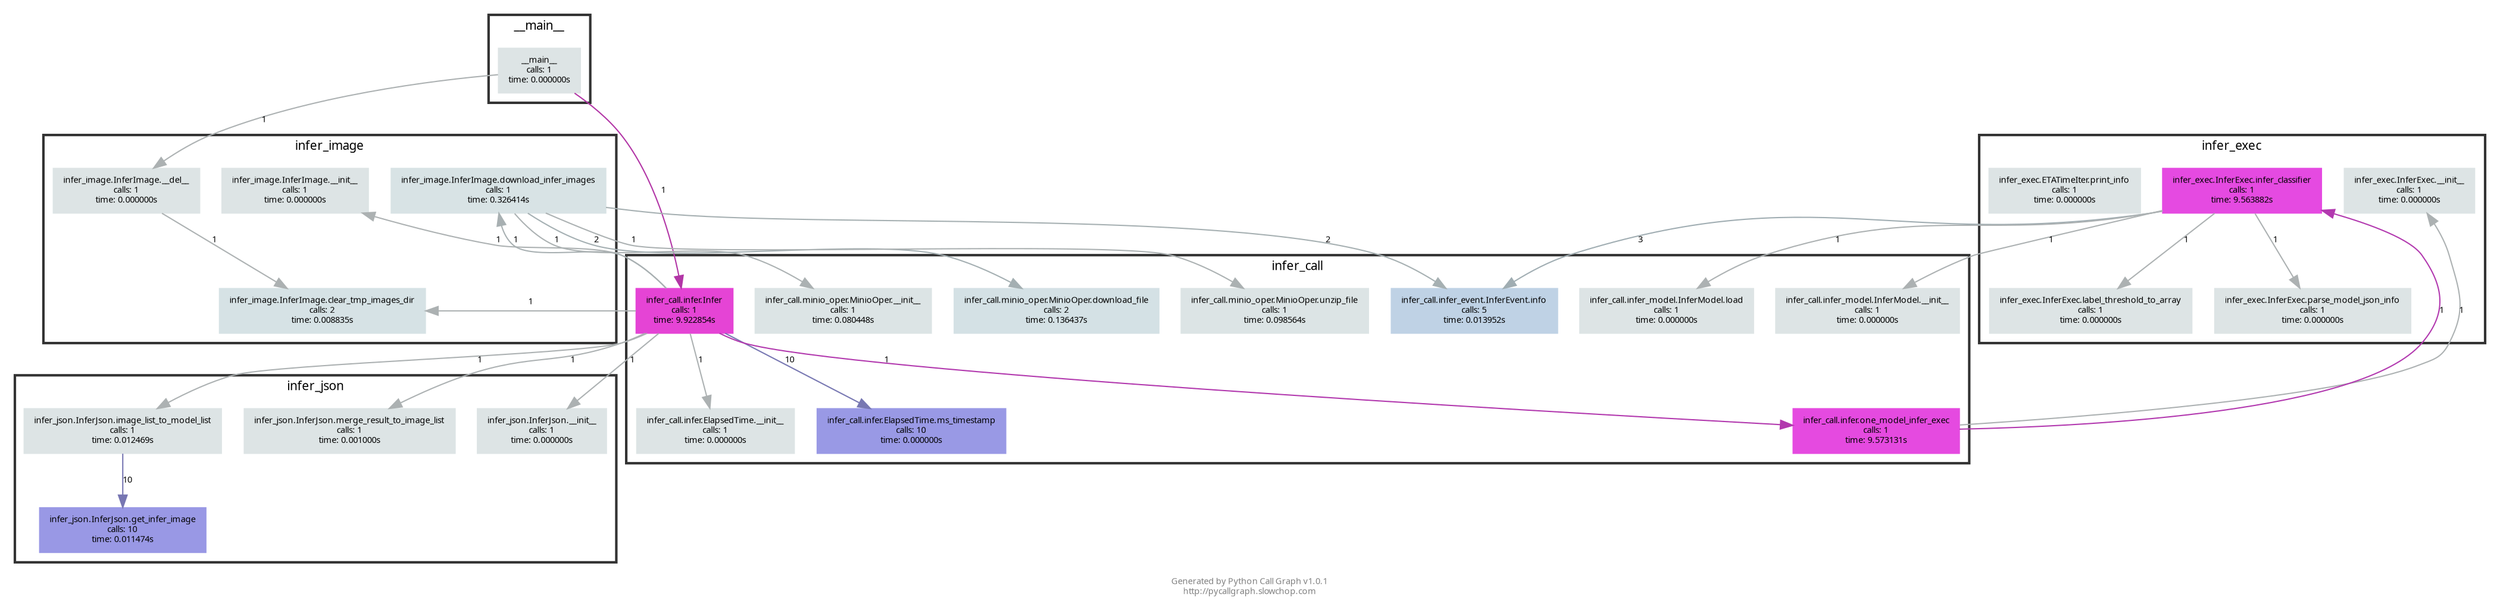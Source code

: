 digraph G {

    // Attributes
    graph [ overlap = "scalexy", fontname = "Verdana", fontsize = "7", fontcolor = "#0000007f", label = "Generated by Python Call Graph v1.0.1\nhttp://pycallgraph.slowchop.com" ];
    node [ fontname = "Verdana", fontsize = "7", fontcolor = "#000000ff", style = "filled", shape = "rect" ];
    edge [ fontname = "Verdana", fontsize = "7", fontcolor = "#000000ff" ];

    // Groups
    subgraph "cluster___main__" { "__main__"; label = "__main__"; fontsize = "10"; fontcolor = "black"; style = "bold"; color="#000000cc"; }
    subgraph "cluster_infer_call" { "infer_call.infer.Infer" "infer_call.infer.ElapsedTime.__init__" "infer_call.infer.ElapsedTime.ms_timestamp" "infer_call.minio_oper.MinioOper.__init__" "infer_call.minio_oper.MinioOper.download_file" "infer_call.minio_oper.MinioOper.unzip_file" "infer_call.infer_event.InferEvent.info" "infer_call.infer.one_model_infer_exec" "infer_call.infer_model.InferModel.__init__" "infer_call.infer_model.InferModel.load"; label = "infer_call"; fontsize = "10"; fontcolor = "black"; style = "bold"; color="#000000cc"; }
    subgraph "cluster_infer_image" { "infer_image.InferImage.__init__" "infer_image.InferImage.download_infer_images" "infer_image.InferImage.clear_tmp_images_dir" "infer_image.InferImage.__del__"; label = "infer_image"; fontsize = "10"; fontcolor = "black"; style = "bold"; color="#000000cc"; }
    subgraph "cluster_infer_json" { "infer_json.InferJson.__init__" "infer_json.InferJson.image_list_to_model_list" "infer_json.InferJson.get_infer_image" "infer_json.InferJson.merge_result_to_image_list"; label = "infer_json"; fontsize = "10"; fontcolor = "black"; style = "bold"; color="#000000cc"; }
    subgraph "cluster_infer_exec" { "infer_exec.InferExec.__init__" "infer_exec.InferExec.infer_classifier" "infer_exec.InferExec.parse_model_json_info" "infer_exec.InferExec.label_threshold_to_array" "infer_exec.ETATimeIter.print_info"; label = "infer_exec"; fontsize = "10"; fontcolor = "black"; style = "bold"; color="#000000cc"; }

    // Nodes
    "__main__" [color = "#dde4e5ff", label = "__main__\ncalls: 1\ntime: 0.000000s"];
    "infer_call.infer.Infer" [color = "#e544d5ff", label = "infer_call.infer.Infer\ncalls: 1\ntime: 9.922854s"];
    "infer_call.infer.ElapsedTime.__init__" [color = "#dde4e5ff", label = "infer_call.infer.ElapsedTime.__init__\ncalls: 1\ntime: 0.000000s"];
    "infer_call.infer.ElapsedTime.ms_timestamp" [color = "#9999e5ff", label = "infer_call.infer.ElapsedTime.ms_timestamp\ncalls: 10\ntime: 0.000000s"];
    "infer_image.InferImage.__init__" [color = "#dde4e5ff", label = "infer_image.InferImage.__init__\ncalls: 1\ntime: 0.000000s"];
    "infer_image.InferImage.download_infer_images" [color = "#d8e3e5ff", label = "infer_image.InferImage.download_infer_images\ncalls: 1\ntime: 0.326414s"];
    "infer_call.minio_oper.MinioOper.__init__" [color = "#dce4e5ff", label = "infer_call.minio_oper.MinioOper.__init__\ncalls: 1\ntime: 0.080448s"];
    "infer_call.minio_oper.MinioOper.download_file" [color = "#d4e1e5ff", label = "infer_call.minio_oper.MinioOper.download_file\ncalls: 2\ntime: 0.136437s"];
    "infer_call.minio_oper.MinioOper.unzip_file" [color = "#dce4e5ff", label = "infer_call.minio_oper.MinioOper.unzip_file\ncalls: 1\ntime: 0.098564s"];
    "infer_call.infer_event.InferEvent.info" [color = "#bfd2e5ff", label = "infer_call.infer_event.InferEvent.info\ncalls: 5\ntime: 0.013952s"];
    "infer_json.InferJson.__init__" [color = "#dde4e5ff", label = "infer_json.InferJson.__init__\ncalls: 1\ntime: 0.000000s"];
    "infer_json.InferJson.image_list_to_model_list" [color = "#dde4e5ff", label = "infer_json.InferJson.image_list_to_model_list\ncalls: 1\ntime: 0.012469s"];
    "infer_json.InferJson.get_infer_image" [color = "#9998e5ff", label = "infer_json.InferJson.get_infer_image\ncalls: 10\ntime: 0.011474s"];
    "infer_call.infer.one_model_infer_exec" [color = "#e54ae0ff", label = "infer_call.infer.one_model_infer_exec\ncalls: 1\ntime: 9.573131s"];
    "infer_exec.InferExec.__init__" [color = "#dde4e5ff", label = "infer_exec.InferExec.__init__\ncalls: 1\ntime: 0.000000s"];
    "infer_exec.InferExec.infer_classifier" [color = "#e54ae1ff", label = "infer_exec.InferExec.infer_classifier\ncalls: 1\ntime: 9.563882s"];
    "infer_call.infer_model.InferModel.__init__" [color = "#dde4e5ff", label = "infer_call.infer_model.InferModel.__init__\ncalls: 1\ntime: 0.000000s"];
    "infer_call.infer_model.InferModel.load" [color = "#dde4e5ff", label = "infer_call.infer_model.InferModel.load\ncalls: 1\ntime: 0.000000s"];
    "infer_exec.InferExec.parse_model_json_info" [color = "#dde4e5ff", label = "infer_exec.InferExec.parse_model_json_info\ncalls: 1\ntime: 0.000000s"];
    "infer_exec.InferExec.label_threshold_to_array" [color = "#dde4e5ff", label = "infer_exec.InferExec.label_threshold_to_array\ncalls: 1\ntime: 0.000000s"];
    "infer_exec.ETATimeIter.print_info" [color = "#dde4e5ff", label = "infer_exec.ETATimeIter.print_info\ncalls: 1\ntime: 0.000000s"];
    "infer_json.InferJson.merge_result_to_image_list" [color = "#dde4e5ff", label = "infer_json.InferJson.merge_result_to_image_list\ncalls: 1\ntime: 0.001000s"];
    "infer_image.InferImage.clear_tmp_images_dir" [color = "#d6e2e5ff", label = "infer_image.InferImage.clear_tmp_images_dir\ncalls: 2\ntime: 0.008835s"];
    "infer_image.InferImage.__del__" [color = "#dde4e5ff", label = "infer_image.InferImage.__del__\ncalls: 1\ntime: 0.000000s"];

    // Edges
    "__main__" -> "infer_call.infer.Infer" [color = "#b235a6ff", label = "1"];
    "__main__" -> "infer_image.InferImage.__del__" [color = "#acb1b2ff", label = "1"];
    "infer_call.infer.Infer" -> "infer_call.infer.ElapsedTime.__init__" [color = "#acb1b2ff", label = "1"];
    "infer_call.infer.Infer" -> "infer_call.infer.ElapsedTime.ms_timestamp" [color = "#7777b2ff", label = "10"];
    "infer_call.infer.Infer" -> "infer_image.InferImage.__init__" [color = "#acb1b2ff", label = "1"];
    "infer_call.infer.Infer" -> "infer_image.InferImage.download_infer_images" [color = "#a8b0b2ff", label = "1"];
    "infer_call.infer.Infer" -> "infer_json.InferJson.__init__" [color = "#acb1b2ff", label = "1"];
    "infer_call.infer.Infer" -> "infer_json.InferJson.image_list_to_model_list" [color = "#acb1b2ff", label = "1"];
    "infer_call.infer.Infer" -> "infer_call.infer.one_model_infer_exec" [color = "#b239aeff", label = "1"];
    "infer_call.infer.Infer" -> "infer_json.InferJson.merge_result_to_image_list" [color = "#acb1b2ff", label = "1"];
    "infer_call.infer.Infer" -> "infer_image.InferImage.clear_tmp_images_dir" [color = "#acb1b2ff", label = "1"];
    "infer_image.InferImage.download_infer_images" -> "infer_call.minio_oper.MinioOper.__init__" [color = "#abb1b2ff", label = "1"];
    "infer_image.InferImage.download_infer_images" -> "infer_call.minio_oper.MinioOper.download_file" [color = "#a4afb2ff", label = "2"];
    "infer_image.InferImage.download_infer_images" -> "infer_call.minio_oper.MinioOper.unzip_file" [color = "#abb1b2ff", label = "1"];
    "infer_image.InferImage.download_infer_images" -> "infer_call.infer_event.InferEvent.info" [color = "#a6b0b2ff", label = "2"];
    "infer_json.InferJson.image_list_to_model_list" -> "infer_json.InferJson.get_infer_image" [color = "#7776b2ff", label = "10"];
    "infer_call.infer.one_model_infer_exec" -> "infer_exec.InferExec.__init__" [color = "#acb1b2ff", label = "1"];
    "infer_call.infer.one_model_infer_exec" -> "infer_exec.InferExec.infer_classifier" [color = "#b239afff", label = "1"];
    "infer_exec.InferExec.infer_classifier" -> "infer_call.infer_event.InferEvent.info" [color = "#a0adb2ff", label = "3"];
    "infer_exec.InferExec.infer_classifier" -> "infer_call.infer_model.InferModel.__init__" [color = "#acb1b2ff", label = "1"];
    "infer_exec.InferExec.infer_classifier" -> "infer_call.infer_model.InferModel.load" [color = "#acb1b2ff", label = "1"];
    "infer_exec.InferExec.infer_classifier" -> "infer_exec.InferExec.parse_model_json_info" [color = "#acb1b2ff", label = "1"];
    "infer_exec.InferExec.infer_classifier" -> "infer_exec.InferExec.label_threshold_to_array" [color = "#acb1b2ff", label = "1"];
    "infer_image.InferImage.__del__" -> "infer_image.InferImage.clear_tmp_images_dir" [color = "#acb1b2ff", label = "1"];

}
